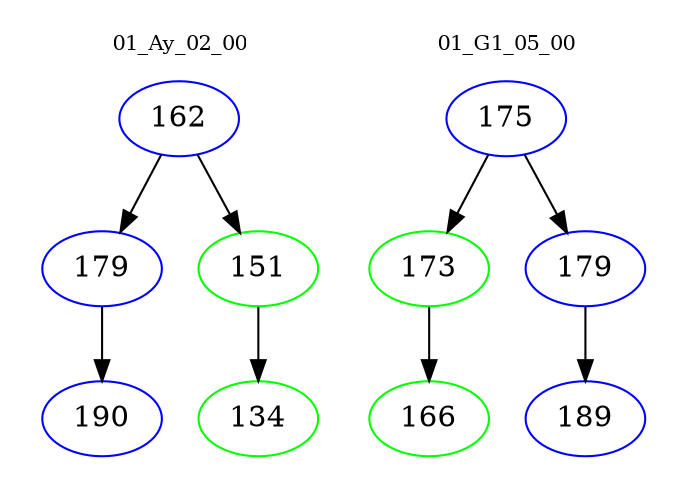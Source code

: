 digraph{
subgraph cluster_0 {
color = white
label = "01_Ay_02_00";
fontsize=10;
T0_162 [label="162", color="blue"]
T0_162 -> T0_179 [color="black"]
T0_179 [label="179", color="blue"]
T0_179 -> T0_190 [color="black"]
T0_190 [label="190", color="blue"]
T0_162 -> T0_151 [color="black"]
T0_151 [label="151", color="green"]
T0_151 -> T0_134 [color="black"]
T0_134 [label="134", color="green"]
}
subgraph cluster_1 {
color = white
label = "01_G1_05_00";
fontsize=10;
T1_175 [label="175", color="blue"]
T1_175 -> T1_173 [color="black"]
T1_173 [label="173", color="green"]
T1_173 -> T1_166 [color="black"]
T1_166 [label="166", color="green"]
T1_175 -> T1_179 [color="black"]
T1_179 [label="179", color="blue"]
T1_179 -> T1_189 [color="black"]
T1_189 [label="189", color="blue"]
}
}
